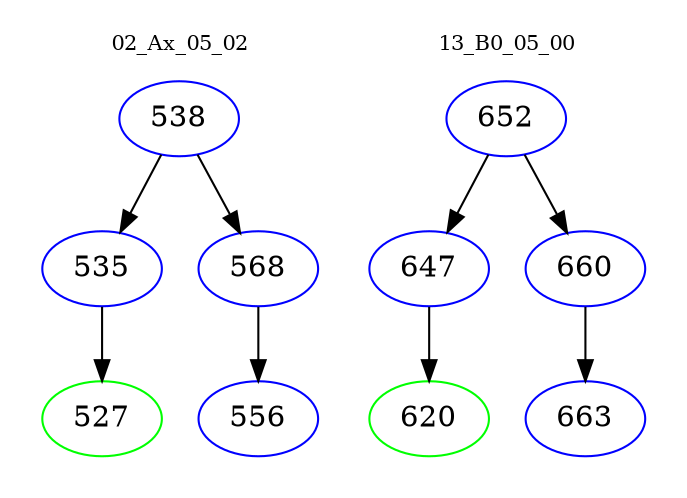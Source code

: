 digraph{
subgraph cluster_0 {
color = white
label = "02_Ax_05_02";
fontsize=10;
T0_538 [label="538", color="blue"]
T0_538 -> T0_535 [color="black"]
T0_535 [label="535", color="blue"]
T0_535 -> T0_527 [color="black"]
T0_527 [label="527", color="green"]
T0_538 -> T0_568 [color="black"]
T0_568 [label="568", color="blue"]
T0_568 -> T0_556 [color="black"]
T0_556 [label="556", color="blue"]
}
subgraph cluster_1 {
color = white
label = "13_B0_05_00";
fontsize=10;
T1_652 [label="652", color="blue"]
T1_652 -> T1_647 [color="black"]
T1_647 [label="647", color="blue"]
T1_647 -> T1_620 [color="black"]
T1_620 [label="620", color="green"]
T1_652 -> T1_660 [color="black"]
T1_660 [label="660", color="blue"]
T1_660 -> T1_663 [color="black"]
T1_663 [label="663", color="blue"]
}
}
